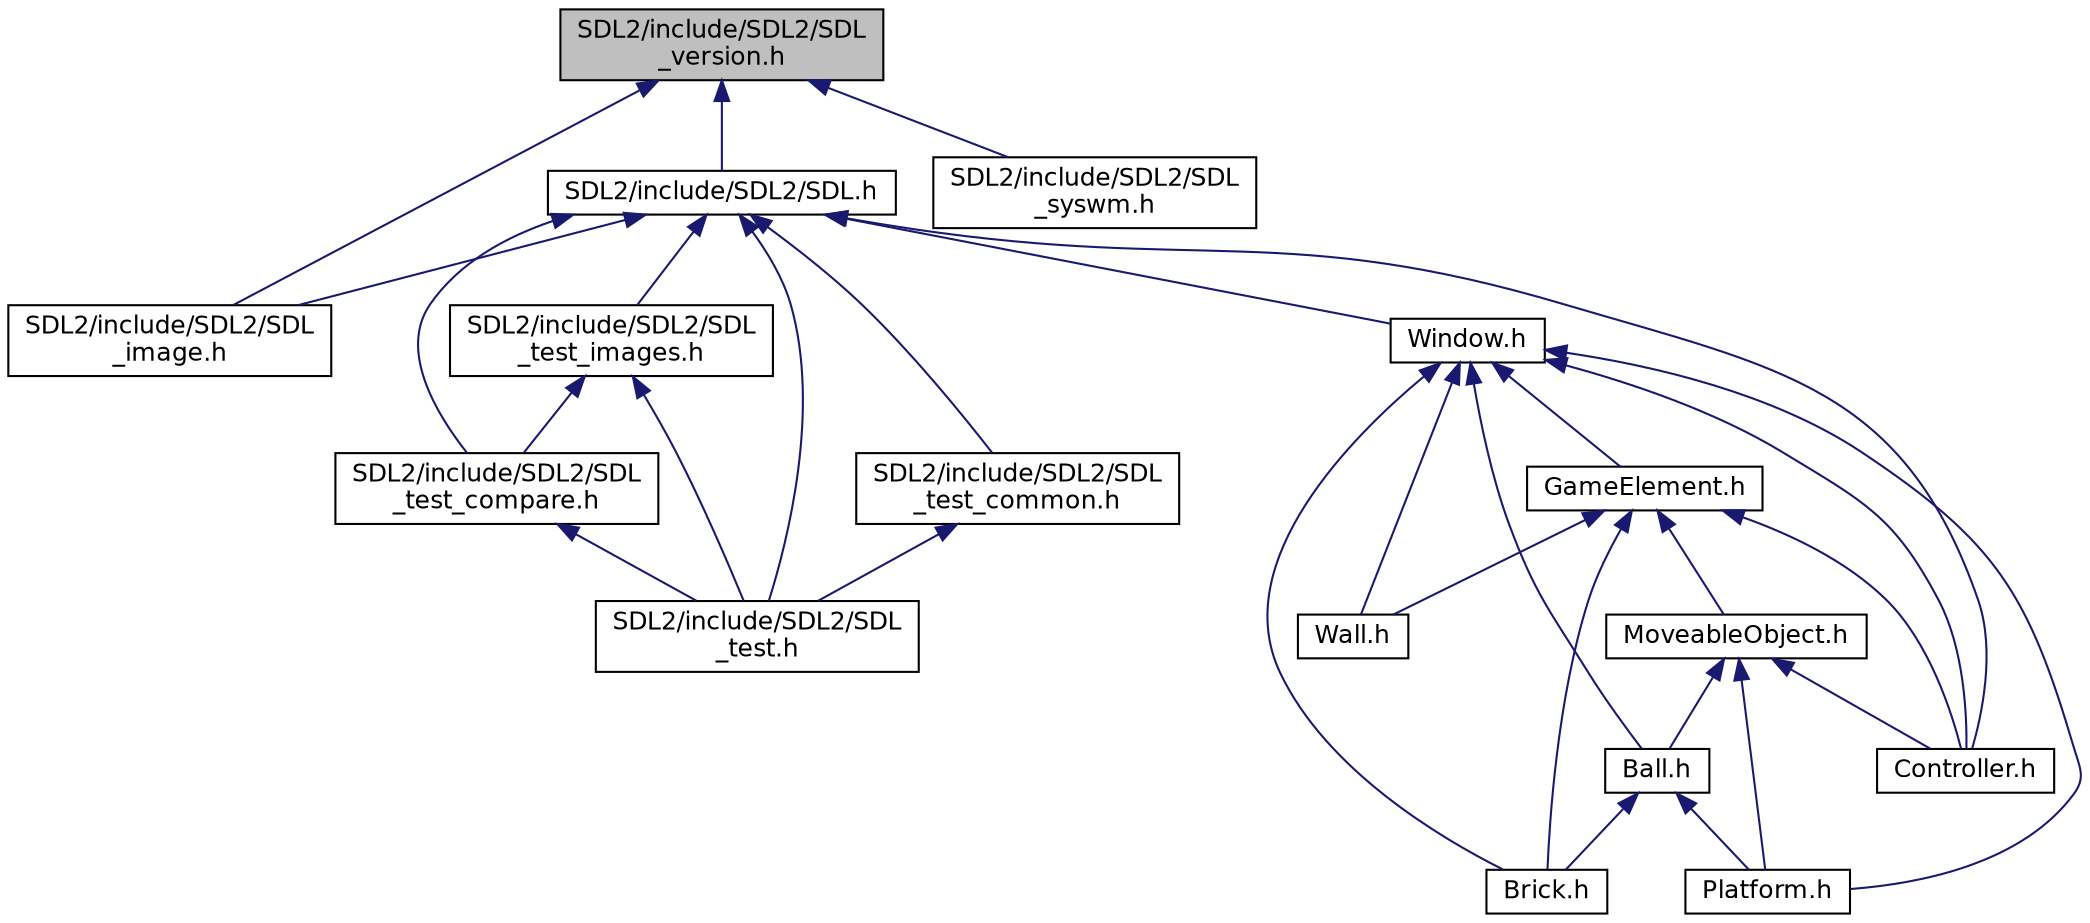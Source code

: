 digraph "SDL2/include/SDL2/SDL_version.h"
{
  edge [fontname="Helvetica",fontsize="12",labelfontname="Helvetica",labelfontsize="12"];
  node [fontname="Helvetica",fontsize="12",shape=record];
  Node8 [label="SDL2/include/SDL2/SDL\l_version.h",height=0.2,width=0.4,color="black", fillcolor="grey75", style="filled", fontcolor="black"];
  Node8 -> Node9 [dir="back",color="midnightblue",fontsize="12",style="solid",fontname="Helvetica"];
  Node9 [label="SDL2/include/SDL2/SDL.h",height=0.2,width=0.4,color="black", fillcolor="white", style="filled",URL="$_s_d_l_8h.html",tooltip="Main include header for the SDL library. "];
  Node9 -> Node10 [dir="back",color="midnightblue",fontsize="12",style="solid",fontname="Helvetica"];
  Node10 [label="Window.h",height=0.2,width=0.4,color="black", fillcolor="white", style="filled",URL="$_window_8h_source.html"];
  Node10 -> Node11 [dir="back",color="midnightblue",fontsize="12",style="solid",fontname="Helvetica"];
  Node11 [label="Ball.h",height=0.2,width=0.4,color="black", fillcolor="white", style="filled",URL="$_ball_8h_source.html"];
  Node11 -> Node12 [dir="back",color="midnightblue",fontsize="12",style="solid",fontname="Helvetica"];
  Node12 [label="Brick.h",height=0.2,width=0.4,color="black", fillcolor="white", style="filled",URL="$_brick_8h_source.html"];
  Node11 -> Node13 [dir="back",color="midnightblue",fontsize="12",style="solid",fontname="Helvetica"];
  Node13 [label="Platform.h",height=0.2,width=0.4,color="black", fillcolor="white", style="filled",URL="$_platform_8h_source.html"];
  Node10 -> Node14 [dir="back",color="midnightblue",fontsize="12",style="solid",fontname="Helvetica"];
  Node14 [label="GameElement.h",height=0.2,width=0.4,color="black", fillcolor="white", style="filled",URL="$_game_element_8h_source.html"];
  Node14 -> Node15 [dir="back",color="midnightblue",fontsize="12",style="solid",fontname="Helvetica"];
  Node15 [label="MoveableObject.h",height=0.2,width=0.4,color="black", fillcolor="white", style="filled",URL="$_moveable_object_8h_source.html"];
  Node15 -> Node11 [dir="back",color="midnightblue",fontsize="12",style="solid",fontname="Helvetica"];
  Node15 -> Node16 [dir="back",color="midnightblue",fontsize="12",style="solid",fontname="Helvetica"];
  Node16 [label="Controller.h",height=0.2,width=0.4,color="black", fillcolor="white", style="filled",URL="$_controller_8h_source.html"];
  Node15 -> Node13 [dir="back",color="midnightblue",fontsize="12",style="solid",fontname="Helvetica"];
  Node14 -> Node12 [dir="back",color="midnightblue",fontsize="12",style="solid",fontname="Helvetica"];
  Node14 -> Node16 [dir="back",color="midnightblue",fontsize="12",style="solid",fontname="Helvetica"];
  Node14 -> Node17 [dir="back",color="midnightblue",fontsize="12",style="solid",fontname="Helvetica"];
  Node17 [label="Wall.h",height=0.2,width=0.4,color="black", fillcolor="white", style="filled",URL="$_wall_8h_source.html"];
  Node10 -> Node12 [dir="back",color="midnightblue",fontsize="12",style="solid",fontname="Helvetica"];
  Node10 -> Node16 [dir="back",color="midnightblue",fontsize="12",style="solid",fontname="Helvetica"];
  Node10 -> Node13 [dir="back",color="midnightblue",fontsize="12",style="solid",fontname="Helvetica"];
  Node10 -> Node17 [dir="back",color="midnightblue",fontsize="12",style="solid",fontname="Helvetica"];
  Node9 -> Node16 [dir="back",color="midnightblue",fontsize="12",style="solid",fontname="Helvetica"];
  Node9 -> Node18 [dir="back",color="midnightblue",fontsize="12",style="solid",fontname="Helvetica"];
  Node18 [label="SDL2/include/SDL2/SDL\l_image.h",height=0.2,width=0.4,color="black", fillcolor="white", style="filled",URL="$_s_d_l__image_8h_source.html"];
  Node9 -> Node19 [dir="back",color="midnightblue",fontsize="12",style="solid",fontname="Helvetica"];
  Node19 [label="SDL2/include/SDL2/SDL\l_test.h",height=0.2,width=0.4,color="black", fillcolor="white", style="filled",URL="$_s_d_l__test_8h.html",tooltip="Include file for SDL test framework. "];
  Node9 -> Node20 [dir="back",color="midnightblue",fontsize="12",style="solid",fontname="Helvetica"];
  Node20 [label="SDL2/include/SDL2/SDL\l_test_common.h",height=0.2,width=0.4,color="black", fillcolor="white", style="filled",URL="$_s_d_l__test__common_8h.html",tooltip="Include file for SDL test framework. "];
  Node20 -> Node19 [dir="back",color="midnightblue",fontsize="12",style="solid",fontname="Helvetica"];
  Node9 -> Node21 [dir="back",color="midnightblue",fontsize="12",style="solid",fontname="Helvetica"];
  Node21 [label="SDL2/include/SDL2/SDL\l_test_compare.h",height=0.2,width=0.4,color="black", fillcolor="white", style="filled",URL="$_s_d_l__test__compare_8h.html",tooltip="Include file for SDL test framework. "];
  Node21 -> Node19 [dir="back",color="midnightblue",fontsize="12",style="solid",fontname="Helvetica"];
  Node9 -> Node22 [dir="back",color="midnightblue",fontsize="12",style="solid",fontname="Helvetica"];
  Node22 [label="SDL2/include/SDL2/SDL\l_test_images.h",height=0.2,width=0.4,color="black", fillcolor="white", style="filled",URL="$_s_d_l__test__images_8h.html",tooltip="Include file for SDL test framework. "];
  Node22 -> Node21 [dir="back",color="midnightblue",fontsize="12",style="solid",fontname="Helvetica"];
  Node22 -> Node19 [dir="back",color="midnightblue",fontsize="12",style="solid",fontname="Helvetica"];
  Node8 -> Node18 [dir="back",color="midnightblue",fontsize="12",style="solid",fontname="Helvetica"];
  Node8 -> Node23 [dir="back",color="midnightblue",fontsize="12",style="solid",fontname="Helvetica"];
  Node23 [label="SDL2/include/SDL2/SDL\l_syswm.h",height=0.2,width=0.4,color="black", fillcolor="white", style="filled",URL="$_s_d_l__syswm_8h.html",tooltip="Include file for SDL custom system window manager hooks. "];
}
